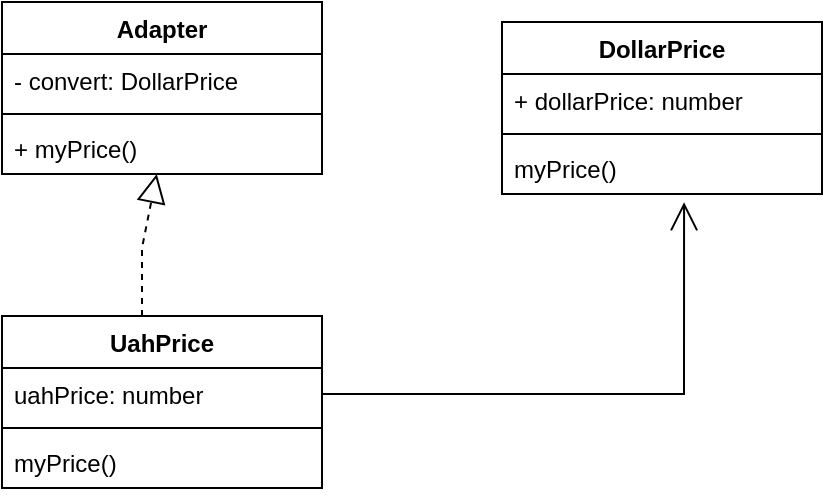 <mxfile version="20.2.3" type="github">
  <diagram name="Page-1" id="e7e014a7-5840-1c2e-5031-d8a46d1fe8dd">
    <mxGraphModel dx="903" dy="476" grid="1" gridSize="10" guides="1" tooltips="1" connect="1" arrows="1" fold="1" page="1" pageScale="1" pageWidth="1169" pageHeight="826" background="none" math="0" shadow="0">
      <root>
        <mxCell id="0" />
        <mxCell id="1" parent="0" />
        <mxCell id="gOTKv951X1O6ByUl6Mpx-41" value="Adapter" style="swimlane;fontStyle=1;align=center;verticalAlign=top;childLayout=stackLayout;horizontal=1;startSize=26;horizontalStack=0;resizeParent=1;resizeParentMax=0;resizeLast=0;collapsible=1;marginBottom=0;" vertex="1" parent="1">
          <mxGeometry x="150" y="170" width="160" height="86" as="geometry" />
        </mxCell>
        <mxCell id="gOTKv951X1O6ByUl6Mpx-42" value="- convert: DollarPrice" style="text;strokeColor=none;fillColor=none;align=left;verticalAlign=top;spacingLeft=4;spacingRight=4;overflow=hidden;rotatable=0;points=[[0,0.5],[1,0.5]];portConstraint=eastwest;" vertex="1" parent="gOTKv951X1O6ByUl6Mpx-41">
          <mxGeometry y="26" width="160" height="26" as="geometry" />
        </mxCell>
        <mxCell id="gOTKv951X1O6ByUl6Mpx-43" value="" style="line;strokeWidth=1;fillColor=none;align=left;verticalAlign=middle;spacingTop=-1;spacingLeft=3;spacingRight=3;rotatable=0;labelPosition=right;points=[];portConstraint=eastwest;" vertex="1" parent="gOTKv951X1O6ByUl6Mpx-41">
          <mxGeometry y="52" width="160" height="8" as="geometry" />
        </mxCell>
        <mxCell id="gOTKv951X1O6ByUl6Mpx-44" value="+ myPrice()" style="text;strokeColor=none;fillColor=none;align=left;verticalAlign=top;spacingLeft=4;spacingRight=4;overflow=hidden;rotatable=0;points=[[0,0.5],[1,0.5]];portConstraint=eastwest;" vertex="1" parent="gOTKv951X1O6ByUl6Mpx-41">
          <mxGeometry y="60" width="160" height="26" as="geometry" />
        </mxCell>
        <mxCell id="gOTKv951X1O6ByUl6Mpx-45" value="DollarPrice" style="swimlane;fontStyle=1;align=center;verticalAlign=top;childLayout=stackLayout;horizontal=1;startSize=26;horizontalStack=0;resizeParent=1;resizeParentMax=0;resizeLast=0;collapsible=1;marginBottom=0;" vertex="1" parent="1">
          <mxGeometry x="400" y="180" width="160" height="86" as="geometry" />
        </mxCell>
        <mxCell id="gOTKv951X1O6ByUl6Mpx-46" value="+ dollarPrice: number" style="text;strokeColor=none;fillColor=none;align=left;verticalAlign=top;spacingLeft=4;spacingRight=4;overflow=hidden;rotatable=0;points=[[0,0.5],[1,0.5]];portConstraint=eastwest;" vertex="1" parent="gOTKv951X1O6ByUl6Mpx-45">
          <mxGeometry y="26" width="160" height="26" as="geometry" />
        </mxCell>
        <mxCell id="gOTKv951X1O6ByUl6Mpx-47" value="" style="line;strokeWidth=1;fillColor=none;align=left;verticalAlign=middle;spacingTop=-1;spacingLeft=3;spacingRight=3;rotatable=0;labelPosition=right;points=[];portConstraint=eastwest;" vertex="1" parent="gOTKv951X1O6ByUl6Mpx-45">
          <mxGeometry y="52" width="160" height="8" as="geometry" />
        </mxCell>
        <mxCell id="gOTKv951X1O6ByUl6Mpx-48" value="myPrice()" style="text;strokeColor=none;fillColor=none;align=left;verticalAlign=top;spacingLeft=4;spacingRight=4;overflow=hidden;rotatable=0;points=[[0,0.5],[1,0.5]];portConstraint=eastwest;" vertex="1" parent="gOTKv951X1O6ByUl6Mpx-45">
          <mxGeometry y="60" width="160" height="26" as="geometry" />
        </mxCell>
        <mxCell id="gOTKv951X1O6ByUl6Mpx-49" value="UahPrice" style="swimlane;fontStyle=1;align=center;verticalAlign=top;childLayout=stackLayout;horizontal=1;startSize=26;horizontalStack=0;resizeParent=1;resizeParentMax=0;resizeLast=0;collapsible=1;marginBottom=0;" vertex="1" parent="1">
          <mxGeometry x="150" y="327" width="160" height="86" as="geometry" />
        </mxCell>
        <mxCell id="gOTKv951X1O6ByUl6Mpx-50" value="uahPrice: number" style="text;strokeColor=none;fillColor=none;align=left;verticalAlign=top;spacingLeft=4;spacingRight=4;overflow=hidden;rotatable=0;points=[[0,0.5],[1,0.5]];portConstraint=eastwest;" vertex="1" parent="gOTKv951X1O6ByUl6Mpx-49">
          <mxGeometry y="26" width="160" height="26" as="geometry" />
        </mxCell>
        <mxCell id="gOTKv951X1O6ByUl6Mpx-51" value="" style="line;strokeWidth=1;fillColor=none;align=left;verticalAlign=middle;spacingTop=-1;spacingLeft=3;spacingRight=3;rotatable=0;labelPosition=right;points=[];portConstraint=eastwest;" vertex="1" parent="gOTKv951X1O6ByUl6Mpx-49">
          <mxGeometry y="52" width="160" height="8" as="geometry" />
        </mxCell>
        <mxCell id="gOTKv951X1O6ByUl6Mpx-52" value="myPrice()" style="text;strokeColor=none;fillColor=none;align=left;verticalAlign=top;spacingLeft=4;spacingRight=4;overflow=hidden;rotatable=0;points=[[0,0.5],[1,0.5]];portConstraint=eastwest;" vertex="1" parent="gOTKv951X1O6ByUl6Mpx-49">
          <mxGeometry y="60" width="160" height="26" as="geometry" />
        </mxCell>
        <mxCell id="gOTKv951X1O6ByUl6Mpx-53" value="" style="endArrow=open;endFill=1;endSize=12;html=1;rounded=0;exitX=1;exitY=0.5;exitDx=0;exitDy=0;entryX=0.569;entryY=1.157;entryDx=0;entryDy=0;entryPerimeter=0;" edge="1" parent="1" source="gOTKv951X1O6ByUl6Mpx-50" target="gOTKv951X1O6ByUl6Mpx-48">
          <mxGeometry width="160" relative="1" as="geometry">
            <mxPoint x="370" y="310" as="sourcePoint" />
            <mxPoint x="530" y="310" as="targetPoint" />
            <Array as="points">
              <mxPoint x="491" y="366" />
            </Array>
          </mxGeometry>
        </mxCell>
        <mxCell id="gOTKv951X1O6ByUl6Mpx-54" value="" style="endArrow=block;dashed=1;endFill=0;endSize=12;html=1;rounded=0;" edge="1" parent="1" target="gOTKv951X1O6ByUl6Mpx-44">
          <mxGeometry width="160" relative="1" as="geometry">
            <mxPoint x="220" y="327" as="sourcePoint" />
            <mxPoint x="230" y="263" as="targetPoint" />
            <Array as="points">
              <mxPoint x="220" y="293" />
            </Array>
          </mxGeometry>
        </mxCell>
      </root>
    </mxGraphModel>
  </diagram>
</mxfile>
